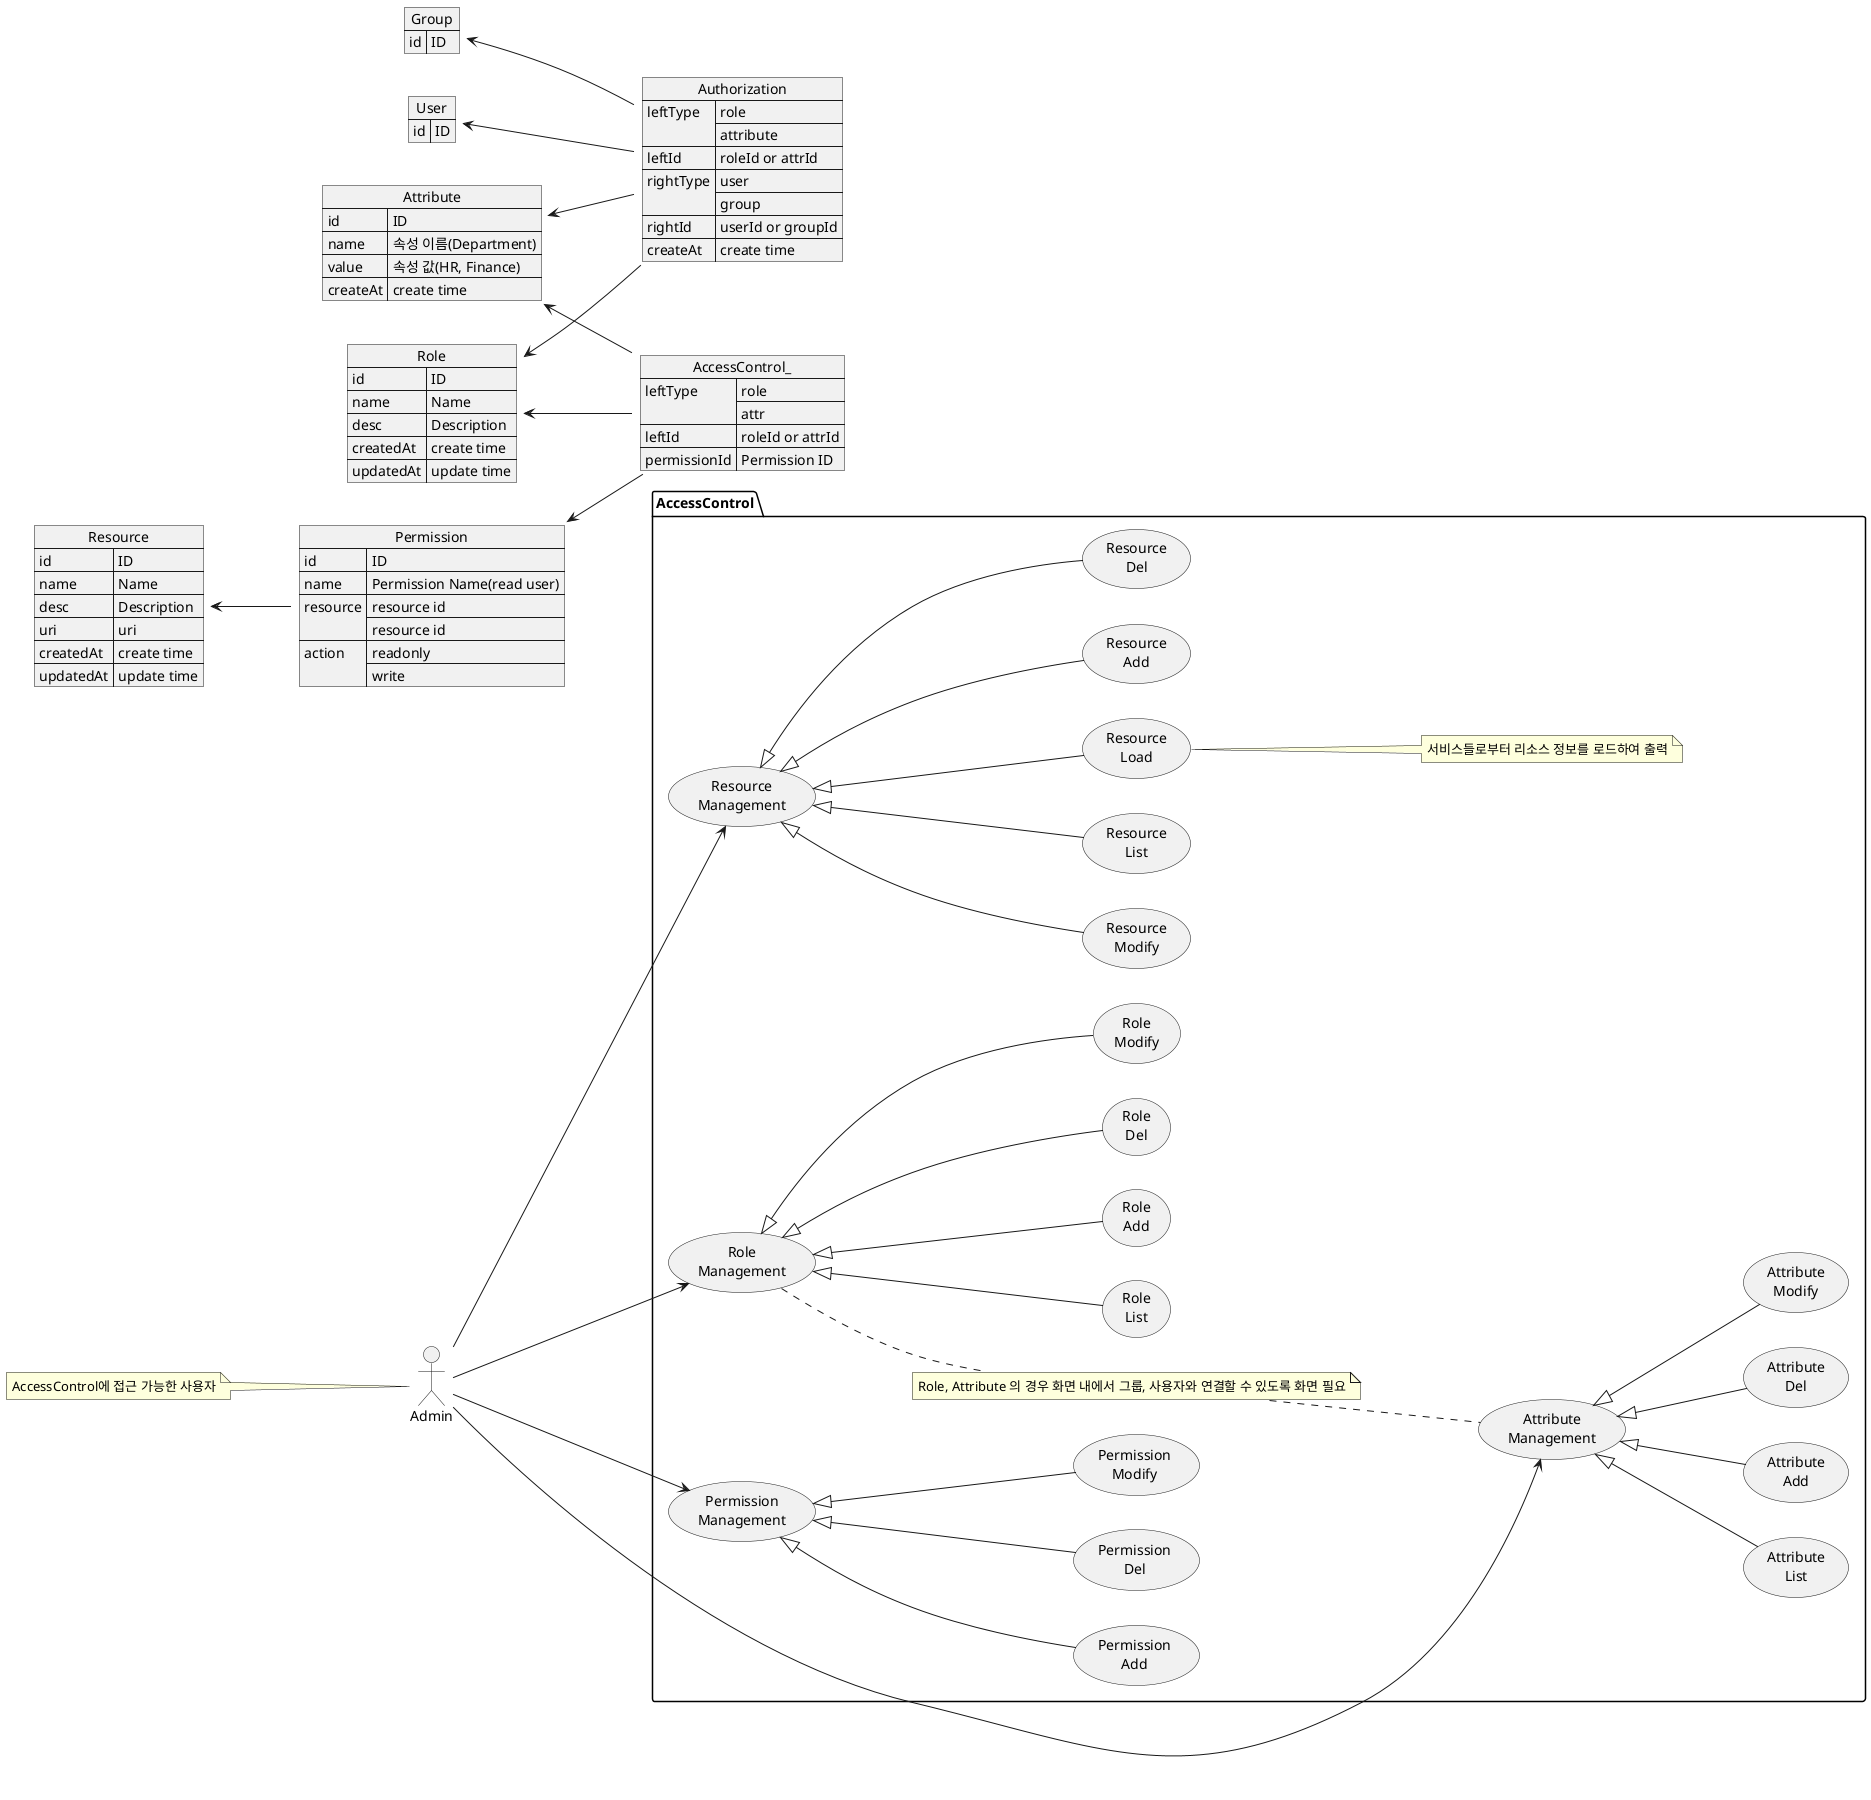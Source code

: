 @startuml vdap_usecase
allowmixing
left to right direction
actor Admin

note left of (Admin)
  AccessControl에 접근 가능한 사용자
end note

package AccessControl {
  usecase "Resource\nManagement" as resource_management
  ' 설정된 리소스 리스트
  usecase "Resource\nList" as res_list
  usecase "Resource\nLoad" as res_load
  note "서비스들로부터 리소스 정보를 로드하여 출력" as res_load_note
  res_load .. res_load_note
  usecase "Resource\nAdd" as res_add
  usecase "Resource\nDel" as res_del
  usecase "Resource\nModify" as res_mod
  resource_management <|-- res_list
  resource_management <|-- res_add
  resource_management <|-- res_del
  resource_management <|-- res_mod
  resource_management <|-- res_load
  usecase "Role\nManagement" as role_management
  usecase "Role\nList" as role_list
  usecase "Role\nAdd" as role_add
  usecase "Role\nDel" as role_del
  usecase "Role\nModify" as role_mod
  role_management <|-- role_list
  role_management <|-- role_add
  role_management <|-- role_del
  role_management <|-- role_mod
  usecase "Attribute\nManagement" as attr_management
  usecase "Attribute\nList" as attr_list
  usecase "Attribute\nAdd" as attr_add
  usecase "Attribute\nDel" as attr_del
  usecase "Attribute\nModify" as attr_mod
  attr_management <|-- attr_list
  attr_management <|-- attr_add
  attr_management <|-- attr_del
  attr_management <|-- attr_mod
  note "Role, Attribute 의 경우 화면 내에서 그룹, 사용자와 연결할 수 있도록 화면 필요" as relation_note
  role_management .. relation_note
  relation_note .. attr_management
  usecase "Permission\nManagement" as permission_management
  usecase "Permission\nAdd" as permission_add
  usecase "Permission\nDel" as permission_del
  usecase "Permission\nModify" as permission_mod
  permission_management <|-- permission_add
  permission_management <|-- permission_del
  permission_management <|-- permission_mod
}

Admin --> resource_management
Admin --> role_management
Admin --> attr_management
Admin --> permission_management


json User {
  "id": "ID"
}

json Group {
  "id": "ID"
}

json Resource {
  "id": "ID",
  "name": "Name",
  "desc": "Description",
  "uri": "uri",
  "createdAt": "create time",
  "updatedAt": "update time"
}

json Role {
  "id": "ID",
  "name": "Name",
  "desc": "Description",
  "createdAt": "create time",
  "updatedAt": "update time"
}

json Attribute {
  "id": "ID",
  "name": "속성 이름(Department)",
  "value": "속성 값(HR, Finance)",
  "createAt": "create time"
}

json Authorization {
  "leftType": ["role", "attribute"],
  "leftId": "roleId or attrId",
  "rightType": ["user", "group"],
  "rightId": "userId or groupId",
  "createAt": "create time"
}

Role <-- Authorization
Attribute <-- Authorization
User <-- Authorization
Group <-- Authorization

json Permission {
  "id": "ID",
  "name": "Permission Name(read user)",
  "resource": ["resource id", "resource id"],
  "action": ["readonly", "write"]
}

Resource <-- Permission

json AccessControl_ {
  "leftType": ["role", "attr"],
  "leftId": "roleId or attrId", 
  "permissionId": "Permission ID"
}

Permission <-- AccessControl_
Role <-- AccessControl_
Attribute <-- AccessControl_

@enduml
